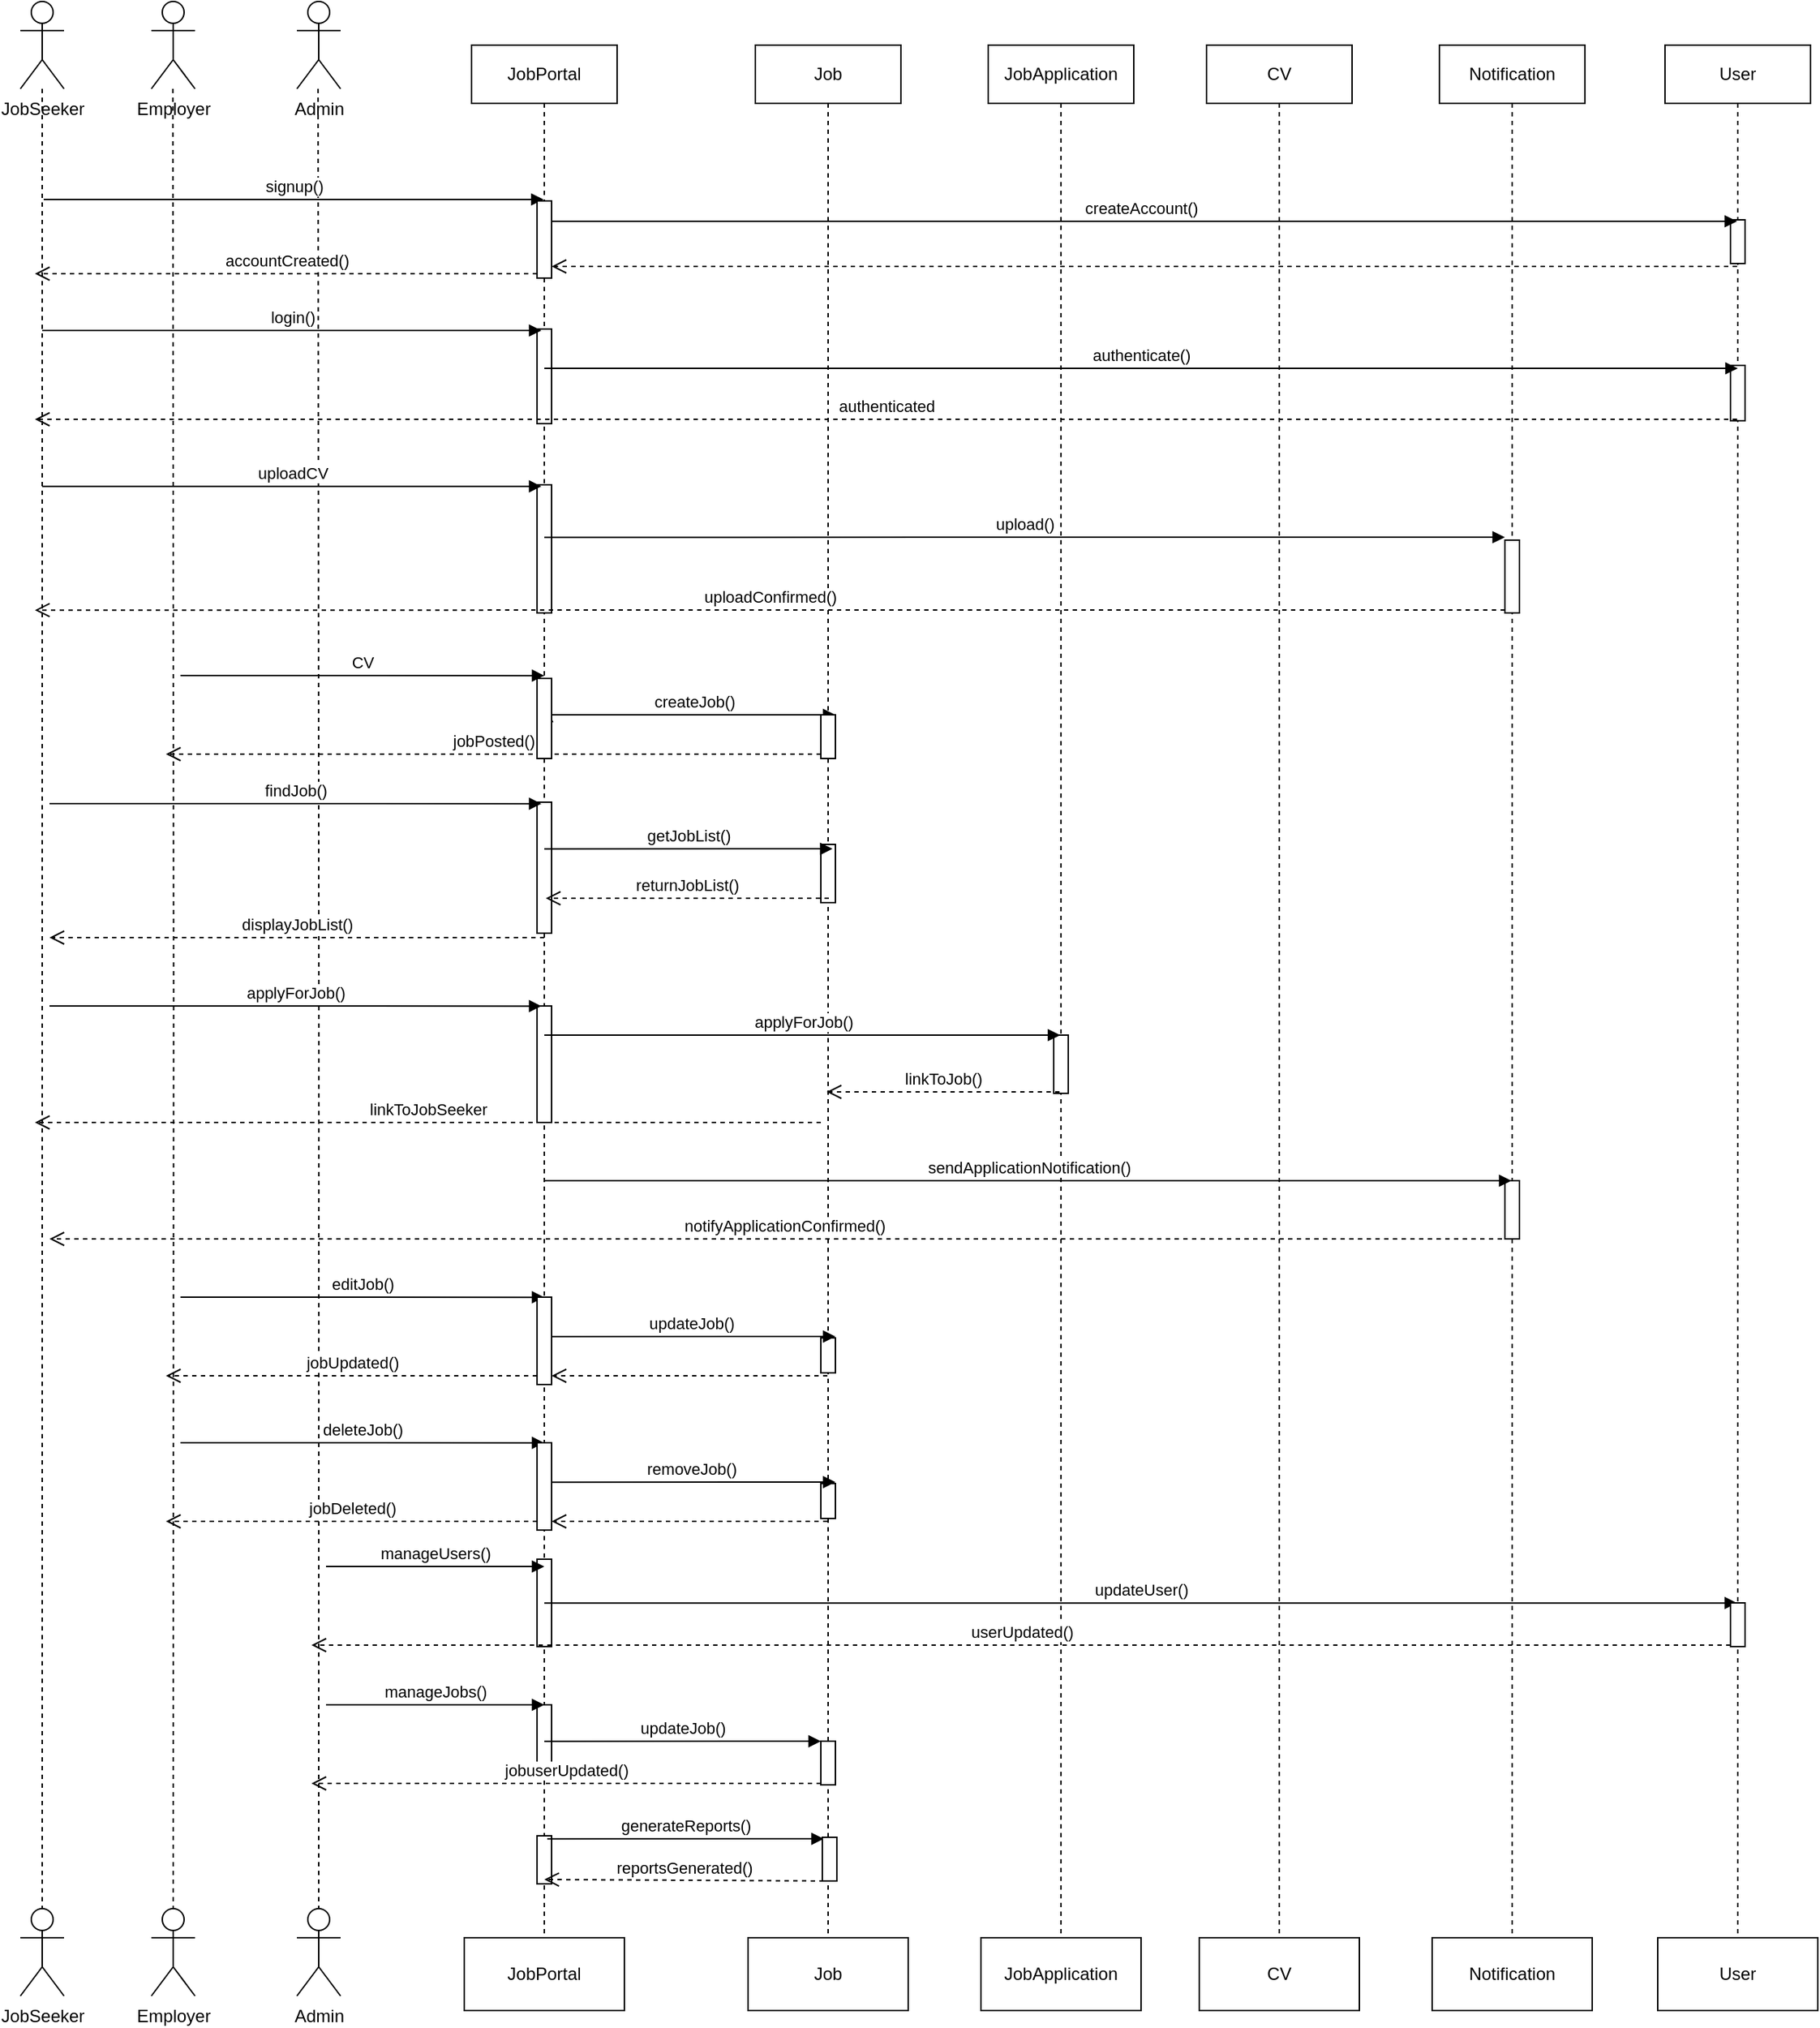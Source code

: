 <mxfile version="24.5.3" type="device">
  <diagram name="Page-1" id="L2g36dSi_gH8adnjgN_J">
    <mxGraphModel dx="2835" dy="1050" grid="1" gridSize="10" guides="1" tooltips="1" connect="1" arrows="1" fold="1" page="1" pageScale="1" pageWidth="850" pageHeight="1100" math="0" shadow="0">
      <root>
        <mxCell id="0" />
        <mxCell id="1" parent="0" />
        <mxCell id="Sw0v2CN7E1eXY13TFNiP-1" style="edgeStyle=orthogonalEdgeStyle;rounded=0;orthogonalLoop=1;jettySize=auto;html=1;dashed=1;endArrow=none;endFill=0;align=center;" edge="1" parent="1" source="Sw0v2CN7E1eXY13TFNiP-2">
          <mxGeometry relative="1" as="geometry">
            <mxPoint x="-465" y="1650" as="targetPoint" />
          </mxGeometry>
        </mxCell>
        <mxCell id="Sw0v2CN7E1eXY13TFNiP-2" value="JobSeeker" style="shape=umlActor;verticalLabelPosition=bottom;verticalAlign=top;html=1;align=center;" vertex="1" parent="1">
          <mxGeometry x="-480" y="330" width="30" height="60" as="geometry" />
        </mxCell>
        <mxCell id="Sw0v2CN7E1eXY13TFNiP-3" value="Employer" style="shape=umlActor;verticalLabelPosition=bottom;verticalAlign=top;html=1;align=center;" vertex="1" parent="1">
          <mxGeometry x="-390" y="330" width="30" height="60" as="geometry" />
        </mxCell>
        <mxCell id="Sw0v2CN7E1eXY13TFNiP-4" value="Admin" style="shape=umlActor;verticalLabelPosition=bottom;verticalAlign=top;html=1;align=center;" vertex="1" parent="1">
          <mxGeometry x="-290" y="330" width="30" height="60" as="geometry" />
        </mxCell>
        <mxCell id="Sw0v2CN7E1eXY13TFNiP-5" style="edgeStyle=orthogonalEdgeStyle;rounded=0;orthogonalLoop=1;jettySize=auto;html=1;dashed=1;endArrow=none;endFill=0;entryX=0.5;entryY=0;entryDx=0;entryDy=0;entryPerimeter=0;align=center;" edge="1" parent="1" target="Sw0v2CN7E1eXY13TFNiP-8">
          <mxGeometry relative="1" as="geometry">
            <mxPoint x="-375.23" y="1511.333" as="targetPoint" />
            <mxPoint x="-375.23" y="390" as="sourcePoint" />
          </mxGeometry>
        </mxCell>
        <mxCell id="Sw0v2CN7E1eXY13TFNiP-6" style="edgeStyle=orthogonalEdgeStyle;rounded=0;orthogonalLoop=1;jettySize=auto;html=1;dashed=1;endArrow=none;endFill=0;entryX=0.5;entryY=0;entryDx=0;entryDy=0;entryPerimeter=0;align=center;" edge="1" parent="1" target="Sw0v2CN7E1eXY13TFNiP-9">
          <mxGeometry relative="1" as="geometry">
            <mxPoint x="-275.45" y="1511.333" as="targetPoint" />
            <mxPoint x="-275.45" y="390" as="sourcePoint" />
          </mxGeometry>
        </mxCell>
        <mxCell id="Sw0v2CN7E1eXY13TFNiP-7" value="JobSeeker" style="shape=umlActor;verticalLabelPosition=bottom;verticalAlign=top;html=1;align=center;" vertex="1" parent="1">
          <mxGeometry x="-480" y="1640" width="30" height="60" as="geometry" />
        </mxCell>
        <mxCell id="Sw0v2CN7E1eXY13TFNiP-8" value="Employer" style="shape=umlActor;verticalLabelPosition=bottom;verticalAlign=top;html=1;align=center;" vertex="1" parent="1">
          <mxGeometry x="-390" y="1640" width="30" height="60" as="geometry" />
        </mxCell>
        <mxCell id="Sw0v2CN7E1eXY13TFNiP-9" value="Admin" style="shape=umlActor;verticalLabelPosition=bottom;verticalAlign=top;html=1;align=center;" vertex="1" parent="1">
          <mxGeometry x="-290" y="1640" width="30" height="60" as="geometry" />
        </mxCell>
        <mxCell id="Sw0v2CN7E1eXY13TFNiP-10" value="JobPortal" style="shape=umlLifeline;perimeter=lifelinePerimeter;whiteSpace=wrap;html=1;container=1;dropTarget=0;collapsible=0;recursiveResize=0;outlineConnect=0;portConstraint=eastwest;newEdgeStyle={&quot;curved&quot;:0,&quot;rounded&quot;:0};align=center;" vertex="1" parent="1">
          <mxGeometry x="-170" y="360" width="100" height="1300" as="geometry" />
        </mxCell>
        <mxCell id="Sw0v2CN7E1eXY13TFNiP-74" value="" style="html=1;points=[[0,0,0,0,5],[0,1,0,0,-5],[1,0,0,0,5],[1,1,0,0,-5]];perimeter=orthogonalPerimeter;outlineConnect=0;targetShapes=umlLifeline;portConstraint=eastwest;newEdgeStyle={&quot;curved&quot;:0,&quot;rounded&quot;:0};" vertex="1" parent="Sw0v2CN7E1eXY13TFNiP-10">
          <mxGeometry x="45" y="195" width="10" height="65" as="geometry" />
        </mxCell>
        <mxCell id="Sw0v2CN7E1eXY13TFNiP-75" value="" style="html=1;points=[[0,0,0,0,5],[0,1,0,0,-5],[1,0,0,0,5],[1,1,0,0,-5]];perimeter=orthogonalPerimeter;outlineConnect=0;targetShapes=umlLifeline;portConstraint=eastwest;newEdgeStyle={&quot;curved&quot;:0,&quot;rounded&quot;:0};" vertex="1" parent="Sw0v2CN7E1eXY13TFNiP-10">
          <mxGeometry x="45" y="302" width="10" height="88" as="geometry" />
        </mxCell>
        <mxCell id="Sw0v2CN7E1eXY13TFNiP-78" value="" style="html=1;points=[[0,0,0,0,5],[0,1,0,0,-5],[1,0,0,0,5],[1,1,0,0,-5]];perimeter=orthogonalPerimeter;outlineConnect=0;targetShapes=umlLifeline;portConstraint=eastwest;newEdgeStyle={&quot;curved&quot;:0,&quot;rounded&quot;:0};" vertex="1" parent="Sw0v2CN7E1eXY13TFNiP-10">
          <mxGeometry x="45" y="520" width="10" height="90" as="geometry" />
        </mxCell>
        <mxCell id="Sw0v2CN7E1eXY13TFNiP-79" value="" style="html=1;points=[[0,0,0,0,5],[0,1,0,0,-5],[1,0,0,0,5],[1,1,0,0,-5]];perimeter=orthogonalPerimeter;outlineConnect=0;targetShapes=umlLifeline;portConstraint=eastwest;newEdgeStyle={&quot;curved&quot;:0,&quot;rounded&quot;:0};" vertex="1" parent="Sw0v2CN7E1eXY13TFNiP-10">
          <mxGeometry x="45" y="660" width="10" height="80" as="geometry" />
        </mxCell>
        <mxCell id="Sw0v2CN7E1eXY13TFNiP-84" value="" style="html=1;points=[[0,0,0,0,5],[0,1,0,0,-5],[1,0,0,0,5],[1,1,0,0,-5]];perimeter=orthogonalPerimeter;outlineConnect=0;targetShapes=umlLifeline;portConstraint=eastwest;newEdgeStyle={&quot;curved&quot;:0,&quot;rounded&quot;:0};" vertex="1" parent="Sw0v2CN7E1eXY13TFNiP-10">
          <mxGeometry x="45" y="1230" width="10" height="33" as="geometry" />
        </mxCell>
        <mxCell id="Sw0v2CN7E1eXY13TFNiP-89" value="" style="html=1;points=[[0,0,0,0,5],[0,1,0,0,-5],[1,0,0,0,5],[1,1,0,0,-5]];perimeter=orthogonalPerimeter;outlineConnect=0;targetShapes=umlLifeline;portConstraint=eastwest;newEdgeStyle={&quot;curved&quot;:0,&quot;rounded&quot;:0};" vertex="1" parent="Sw0v2CN7E1eXY13TFNiP-10">
          <mxGeometry x="45" y="1040" width="10" height="60" as="geometry" />
        </mxCell>
        <mxCell id="Sw0v2CN7E1eXY13TFNiP-90" value="" style="html=1;points=[[0,0,0,0,5],[0,1,0,0,-5],[1,0,0,0,5],[1,1,0,0,-5]];perimeter=orthogonalPerimeter;outlineConnect=0;targetShapes=umlLifeline;portConstraint=eastwest;newEdgeStyle={&quot;curved&quot;:0,&quot;rounded&quot;:0};" vertex="1" parent="Sw0v2CN7E1eXY13TFNiP-10">
          <mxGeometry x="45" y="1140" width="10" height="50" as="geometry" />
        </mxCell>
        <mxCell id="Sw0v2CN7E1eXY13TFNiP-11" value="JobPortal" style="html=1;whiteSpace=wrap;align=center;" vertex="1" parent="1">
          <mxGeometry x="-175" y="1660" width="110" height="50" as="geometry" />
        </mxCell>
        <mxCell id="Sw0v2CN7E1eXY13TFNiP-12" value="Job" style="shape=umlLifeline;perimeter=lifelinePerimeter;whiteSpace=wrap;html=1;container=1;dropTarget=0;collapsible=0;recursiveResize=0;outlineConnect=0;portConstraint=eastwest;newEdgeStyle={&quot;curved&quot;:0,&quot;rounded&quot;:0};align=center;" vertex="1" parent="1">
          <mxGeometry x="25" y="360" width="100" height="1300" as="geometry" />
        </mxCell>
        <mxCell id="Sw0v2CN7E1eXY13TFNiP-71" value="" style="html=1;points=[[0,0,0,0,5],[0,1,0,0,-5],[1,0,0,0,5],[1,1,0,0,-5]];perimeter=orthogonalPerimeter;outlineConnect=0;targetShapes=umlLifeline;portConstraint=eastwest;newEdgeStyle={&quot;curved&quot;:0,&quot;rounded&quot;:0};" vertex="1" parent="Sw0v2CN7E1eXY13TFNiP-12">
          <mxGeometry x="45" y="549" width="10" height="40" as="geometry" />
        </mxCell>
        <mxCell id="Sw0v2CN7E1eXY13TFNiP-80" value="" style="html=1;points=[[0,0,0,0,5],[0,1,0,0,-5],[1,0,0,0,5],[1,1,0,0,-5]];perimeter=orthogonalPerimeter;outlineConnect=0;targetShapes=umlLifeline;portConstraint=eastwest;newEdgeStyle={&quot;curved&quot;:0,&quot;rounded&quot;:0};" vertex="1" parent="Sw0v2CN7E1eXY13TFNiP-12">
          <mxGeometry x="45" y="888" width="10" height="24" as="geometry" />
        </mxCell>
        <mxCell id="Sw0v2CN7E1eXY13TFNiP-81" value="" style="html=1;points=[[0,0,0,0,5],[0,1,0,0,-5],[1,0,0,0,5],[1,1,0,0,-5]];perimeter=orthogonalPerimeter;outlineConnect=0;targetShapes=umlLifeline;portConstraint=eastwest;newEdgeStyle={&quot;curved&quot;:0,&quot;rounded&quot;:0};" vertex="1" parent="Sw0v2CN7E1eXY13TFNiP-12">
          <mxGeometry x="45" y="988" width="10" height="24" as="geometry" />
        </mxCell>
        <mxCell id="Sw0v2CN7E1eXY13TFNiP-82" value="" style="html=1;points=[[0,0,0,0,5],[0,1,0,0,-5],[1,0,0,0,5],[1,1,0,0,-5]];perimeter=orthogonalPerimeter;outlineConnect=0;targetShapes=umlLifeline;portConstraint=eastwest;newEdgeStyle={&quot;curved&quot;:0,&quot;rounded&quot;:0};" vertex="1" parent="Sw0v2CN7E1eXY13TFNiP-12">
          <mxGeometry x="45" y="1165" width="10" height="30" as="geometry" />
        </mxCell>
        <mxCell id="Sw0v2CN7E1eXY13TFNiP-13" value="Job" style="html=1;whiteSpace=wrap;align=center;" vertex="1" parent="1">
          <mxGeometry x="20" y="1660" width="110" height="50" as="geometry" />
        </mxCell>
        <mxCell id="Sw0v2CN7E1eXY13TFNiP-14" value="JobApplication" style="shape=umlLifeline;perimeter=lifelinePerimeter;whiteSpace=wrap;html=1;container=1;dropTarget=0;collapsible=0;recursiveResize=0;outlineConnect=0;portConstraint=eastwest;newEdgeStyle={&quot;curved&quot;:0,&quot;rounded&quot;:0};align=center;" vertex="1" parent="1">
          <mxGeometry x="185" y="360" width="100" height="1310" as="geometry" />
        </mxCell>
        <mxCell id="Sw0v2CN7E1eXY13TFNiP-73" value="" style="html=1;points=[[0,0,0,0,5],[0,1,0,0,-5],[1,0,0,0,5],[1,1,0,0,-5]];perimeter=orthogonalPerimeter;outlineConnect=0;targetShapes=umlLifeline;portConstraint=eastwest;newEdgeStyle={&quot;curved&quot;:0,&quot;rounded&quot;:0};" vertex="1" parent="Sw0v2CN7E1eXY13TFNiP-14">
          <mxGeometry x="45" y="680" width="10" height="40" as="geometry" />
        </mxCell>
        <mxCell id="Sw0v2CN7E1eXY13TFNiP-15" value="JobApplication" style="html=1;whiteSpace=wrap;align=center;" vertex="1" parent="1">
          <mxGeometry x="180" y="1660" width="110" height="50" as="geometry" />
        </mxCell>
        <mxCell id="Sw0v2CN7E1eXY13TFNiP-16" value="CV" style="shape=umlLifeline;perimeter=lifelinePerimeter;whiteSpace=wrap;html=1;container=1;dropTarget=0;collapsible=0;recursiveResize=0;outlineConnect=0;portConstraint=eastwest;newEdgeStyle={&quot;curved&quot;:0,&quot;rounded&quot;:0};align=center;" vertex="1" parent="1">
          <mxGeometry x="335" y="360" width="100" height="1300" as="geometry" />
        </mxCell>
        <mxCell id="Sw0v2CN7E1eXY13TFNiP-17" value="CV" style="html=1;whiteSpace=wrap;align=center;" vertex="1" parent="1">
          <mxGeometry x="330" y="1660" width="110" height="50" as="geometry" />
        </mxCell>
        <mxCell id="Sw0v2CN7E1eXY13TFNiP-18" value="Notification" style="shape=umlLifeline;perimeter=lifelinePerimeter;whiteSpace=wrap;html=1;container=1;dropTarget=0;collapsible=0;recursiveResize=0;outlineConnect=0;portConstraint=eastwest;newEdgeStyle={&quot;curved&quot;:0,&quot;rounded&quot;:0};align=center;" vertex="1" parent="1">
          <mxGeometry x="495" y="360" width="100" height="1300" as="geometry" />
        </mxCell>
        <mxCell id="Sw0v2CN7E1eXY13TFNiP-64" value="" style="html=1;points=[[0,0,0,0,5],[0,1,0,0,-5],[1,0,0,0,5],[1,1,0,0,-5]];perimeter=orthogonalPerimeter;outlineConnect=0;targetShapes=umlLifeline;portConstraint=eastwest;newEdgeStyle={&quot;curved&quot;:0,&quot;rounded&quot;:0};" vertex="1" parent="Sw0v2CN7E1eXY13TFNiP-18">
          <mxGeometry x="45" y="340" width="10" height="50" as="geometry" />
        </mxCell>
        <mxCell id="Sw0v2CN7E1eXY13TFNiP-65" value="" style="html=1;points=[[0,0,0,0,5],[0,1,0,0,-5],[1,0,0,0,5],[1,1,0,0,-5]];perimeter=orthogonalPerimeter;outlineConnect=0;targetShapes=umlLifeline;portConstraint=eastwest;newEdgeStyle={&quot;curved&quot;:0,&quot;rounded&quot;:0};" vertex="1" parent="Sw0v2CN7E1eXY13TFNiP-18">
          <mxGeometry x="45" y="780" width="10" height="40" as="geometry" />
        </mxCell>
        <mxCell id="Sw0v2CN7E1eXY13TFNiP-19" value="Notification" style="html=1;whiteSpace=wrap;align=center;" vertex="1" parent="1">
          <mxGeometry x="490" y="1660" width="110" height="50" as="geometry" />
        </mxCell>
        <mxCell id="Sw0v2CN7E1eXY13TFNiP-20" value="User" style="shape=umlLifeline;perimeter=lifelinePerimeter;whiteSpace=wrap;html=1;container=1;dropTarget=0;collapsible=0;recursiveResize=0;outlineConnect=0;portConstraint=eastwest;newEdgeStyle={&quot;curved&quot;:0,&quot;rounded&quot;:0};align=center;" vertex="1" parent="1">
          <mxGeometry x="650" y="360" width="100" height="1300" as="geometry" />
        </mxCell>
        <mxCell id="Sw0v2CN7E1eXY13TFNiP-61" value="" style="html=1;points=[[0,0,0,0,5],[0,1,0,0,-5],[1,0,0,0,5],[1,1,0,0,-5]];perimeter=orthogonalPerimeter;outlineConnect=0;targetShapes=umlLifeline;portConstraint=eastwest;newEdgeStyle={&quot;curved&quot;:0,&quot;rounded&quot;:0};" vertex="1" parent="Sw0v2CN7E1eXY13TFNiP-20">
          <mxGeometry x="45" y="120" width="10" height="30" as="geometry" />
        </mxCell>
        <mxCell id="Sw0v2CN7E1eXY13TFNiP-62" value="" style="html=1;points=[[0,0,0,0,5],[0,1,0,0,-5],[1,0,0,0,5],[1,1,0,0,-5]];perimeter=orthogonalPerimeter;outlineConnect=0;targetShapes=umlLifeline;portConstraint=eastwest;newEdgeStyle={&quot;curved&quot;:0,&quot;rounded&quot;:0};" vertex="1" parent="Sw0v2CN7E1eXY13TFNiP-20">
          <mxGeometry x="45" y="220" width="10" height="38" as="geometry" />
        </mxCell>
        <mxCell id="Sw0v2CN7E1eXY13TFNiP-21" value="User" style="html=1;whiteSpace=wrap;align=center;" vertex="1" parent="1">
          <mxGeometry x="645" y="1660" width="110" height="50" as="geometry" />
        </mxCell>
        <mxCell id="Sw0v2CN7E1eXY13TFNiP-22" value="signup()" style="html=1;verticalAlign=bottom;endArrow=block;curved=0;rounded=0;align=center;" edge="1" parent="1" target="Sw0v2CN7E1eXY13TFNiP-10">
          <mxGeometry width="80" relative="1" as="geometry">
            <mxPoint x="-464" y="466" as="sourcePoint" />
            <mxPoint x="-124.5" y="466" as="targetPoint" />
          </mxGeometry>
        </mxCell>
        <mxCell id="Sw0v2CN7E1eXY13TFNiP-23" value="&lt;div style=&quot;&quot;&gt;createAccount()&lt;/div&gt;" style="html=1;verticalAlign=bottom;endArrow=block;curved=0;rounded=0;align=center;" edge="1" parent="1">
          <mxGeometry width="80" relative="1" as="geometry">
            <mxPoint x="-120" y="481" as="sourcePoint" />
            <mxPoint x="699.5" y="481" as="targetPoint" />
          </mxGeometry>
        </mxCell>
        <mxCell id="Sw0v2CN7E1eXY13TFNiP-24" value="accountCreated()" style="html=1;verticalAlign=bottom;endArrow=open;dashed=1;endSize=8;curved=0;rounded=0;align=center;" edge="1" parent="1" source="Sw0v2CN7E1eXY13TFNiP-59">
          <mxGeometry relative="1" as="geometry">
            <mxPoint x="699.5" y="517" as="sourcePoint" />
            <mxPoint x="-470" y="517" as="targetPoint" />
          </mxGeometry>
        </mxCell>
        <mxCell id="Sw0v2CN7E1eXY13TFNiP-25" value="login()" style="html=1;verticalAlign=bottom;endArrow=block;curved=0;rounded=0;align=center;" edge="1" parent="1">
          <mxGeometry width="80" relative="1" as="geometry">
            <mxPoint x="-465" y="556" as="sourcePoint" />
            <mxPoint x="-122" y="556" as="targetPoint" />
          </mxGeometry>
        </mxCell>
        <mxCell id="Sw0v2CN7E1eXY13TFNiP-26" value="&lt;div style=&quot;&quot;&gt;authenticate()&lt;/div&gt;" style="html=1;verticalAlign=bottom;endArrow=block;curved=0;rounded=0;align=center;" edge="1" parent="1">
          <mxGeometry width="80" relative="1" as="geometry">
            <mxPoint x="-120" y="582" as="sourcePoint" />
            <mxPoint x="700" y="582" as="targetPoint" />
          </mxGeometry>
        </mxCell>
        <mxCell id="Sw0v2CN7E1eXY13TFNiP-27" value="authenticated" style="html=1;verticalAlign=bottom;endArrow=open;dashed=1;endSize=8;curved=0;rounded=0;align=center;" edge="1" parent="1">
          <mxGeometry relative="1" as="geometry">
            <mxPoint x="699.5" y="617" as="sourcePoint" />
            <mxPoint x="-470" y="617" as="targetPoint" />
          </mxGeometry>
        </mxCell>
        <mxCell id="Sw0v2CN7E1eXY13TFNiP-28" value="uploadCV" style="html=1;verticalAlign=bottom;endArrow=block;curved=0;rounded=0;align=center;" edge="1" parent="1">
          <mxGeometry width="80" relative="1" as="geometry">
            <mxPoint x="-465" y="663.09" as="sourcePoint" />
            <mxPoint x="-122" y="663.09" as="targetPoint" />
          </mxGeometry>
        </mxCell>
        <mxCell id="Sw0v2CN7E1eXY13TFNiP-29" value="&lt;div style=&quot;&quot;&gt;upload()&lt;/div&gt;" style="html=1;verticalAlign=bottom;endArrow=block;curved=0;rounded=0;align=center;" edge="1" parent="1">
          <mxGeometry width="80" relative="1" as="geometry">
            <mxPoint x="-120" y="698.09" as="sourcePoint" />
            <mxPoint x="540" y="698" as="targetPoint" />
          </mxGeometry>
        </mxCell>
        <mxCell id="Sw0v2CN7E1eXY13TFNiP-30" value="uploadConfirmed()" style="html=1;verticalAlign=bottom;endArrow=open;dashed=1;endSize=8;curved=0;rounded=0;align=center;" edge="1" parent="1">
          <mxGeometry relative="1" as="geometry">
            <mxPoint x="540" y="748" as="sourcePoint" />
            <mxPoint x="-470" y="748.09" as="targetPoint" />
          </mxGeometry>
        </mxCell>
        <mxCell id="Sw0v2CN7E1eXY13TFNiP-31" value="CV" style="html=1;verticalAlign=bottom;endArrow=block;curved=0;rounded=0;align=center;" edge="1" parent="1">
          <mxGeometry width="80" relative="1" as="geometry">
            <mxPoint x="-370" y="793" as="sourcePoint" />
            <mxPoint x="-120" y="793.09" as="targetPoint" />
          </mxGeometry>
        </mxCell>
        <mxCell id="Sw0v2CN7E1eXY13TFNiP-32" value="createJob()" style="html=1;verticalAlign=bottom;endArrow=block;curved=0;rounded=0;align=center;" edge="1" parent="1" source="Sw0v2CN7E1eXY13TFNiP-76">
          <mxGeometry width="80" relative="1" as="geometry">
            <mxPoint x="-118" y="820.09" as="sourcePoint" />
            <mxPoint x="80" y="820" as="targetPoint" />
          </mxGeometry>
        </mxCell>
        <mxCell id="Sw0v2CN7E1eXY13TFNiP-33" value="jobPosted()" style="html=1;verticalAlign=bottom;endArrow=open;dashed=1;endSize=8;curved=0;rounded=0;align=center;" edge="1" parent="1" source="Sw0v2CN7E1eXY13TFNiP-69">
          <mxGeometry relative="1" as="geometry">
            <mxPoint x="74.5" y="847" as="sourcePoint" />
            <mxPoint x="-380" y="847" as="targetPoint" />
          </mxGeometry>
        </mxCell>
        <mxCell id="Sw0v2CN7E1eXY13TFNiP-34" value="findJob()" style="html=1;verticalAlign=bottom;endArrow=block;curved=0;rounded=0;align=center;" edge="1" parent="1">
          <mxGeometry width="80" relative="1" as="geometry">
            <mxPoint x="-460" y="881" as="sourcePoint" />
            <mxPoint x="-122" y="881.09" as="targetPoint" />
          </mxGeometry>
        </mxCell>
        <mxCell id="Sw0v2CN7E1eXY13TFNiP-35" value="getJobList()" style="html=1;verticalAlign=bottom;endArrow=block;curved=0;rounded=0;align=center;" edge="1" parent="1">
          <mxGeometry width="80" relative="1" as="geometry">
            <mxPoint x="-120" y="912.09" as="sourcePoint" />
            <mxPoint x="78" y="912" as="targetPoint" />
          </mxGeometry>
        </mxCell>
        <mxCell id="Sw0v2CN7E1eXY13TFNiP-36" value="displayJobList()" style="html=1;verticalAlign=bottom;endArrow=open;dashed=1;endSize=8;curved=0;rounded=0;align=center;" edge="1" parent="1">
          <mxGeometry relative="1" as="geometry">
            <mxPoint x="-120" y="973" as="sourcePoint" />
            <mxPoint x="-460" y="973" as="targetPoint" />
          </mxGeometry>
        </mxCell>
        <mxCell id="Sw0v2CN7E1eXY13TFNiP-37" value="returnJobList()" style="html=1;verticalAlign=bottom;endArrow=open;dashed=1;endSize=8;curved=0;rounded=0;align=center;" edge="1" parent="1">
          <mxGeometry relative="1" as="geometry">
            <mxPoint x="75.5" y="946" as="sourcePoint" />
            <mxPoint x="-119" y="946" as="targetPoint" />
          </mxGeometry>
        </mxCell>
        <mxCell id="Sw0v2CN7E1eXY13TFNiP-38" value="applyForJob()&lt;span style=&quot;color: rgba(0, 0, 0, 0); font-family: monospace; font-size: 0px; background-color: rgb(251, 251, 251);&quot;&gt;%3CmxGraphModel%3E%3Croot%3E%3CmxCell%20id%3D%220%22%2F%3E%3CmxCell%20id%3D%221%22%20parent%3D%220%22%2F%3E%3CmxCell%20id%3D%222%22%20value%3D%22findJob()%22%20style%3D%22html%3D1%3BverticalAlign%3Dbottom%3BendArrow%3Dblock%3Bcurved%3D0%3Brounded%3D0%3B%22%20edge%3D%221%22%20parent%3D%221%22%3E%3CmxGeometry%20width%3D%2280%22%20relative%3D%221%22%20as%3D%22geometry%22%3E%3CmxPoint%20x%3D%22-460%22%20y%3D%22881%22%20as%3D%22sourcePoint%22%2F%3E%3CmxPoint%20x%3D%22-122%22%20y%3D%22881.09%22%20as%3D%22targetPoint%22%2F%3E%3C%2FmxGeometry%3E%3C%2FmxCell%3E%3C%2Froot%3E%3C%2FmxGraphModel%3E&lt;/span&gt;" style="html=1;verticalAlign=bottom;endArrow=block;curved=0;rounded=0;align=center;" edge="1" parent="1">
          <mxGeometry width="80" relative="1" as="geometry">
            <mxPoint x="-460" y="1020" as="sourcePoint" />
            <mxPoint x="-122" y="1020.09" as="targetPoint" />
          </mxGeometry>
        </mxCell>
        <mxCell id="Sw0v2CN7E1eXY13TFNiP-39" value="applyForJob()&lt;span style=&quot;color: rgba(0, 0, 0, 0); font-family: monospace; font-size: 0px; background-color: rgb(251, 251, 251);&quot;&gt;%3CmxGraphModel%3E%3Croot%3E%3CmxCell%20id%3D%220%22%2F%3E%3CmxCell%20id%3D%221%22%20parent%3D%220%22%2F%3E%3CmxCell%20id%3D%222%22%20value%3D%22findJob()%22%20style%3D%22html%3D1%3BverticalAlign%3Dbottom%3BendArrow%3Dblock%3Bcurved%3D0%3Brounded%3D0%3B%22%20edge%3D%221%22%20parent%3D%221%22%3E%3CmxGeometry%20width%3D%2280%22%20relative%3D%221%22%20as%3D%22geometry%22%3E%3CmxPoint%20x%3D%22-460%22%20y%3D%22881%22%20as%3D%22sourcePoint%22%2F%3E%3CmxPoint%20x%3D%22-122%22%20y%3D%22881.09%22%20as%3D%22targetPoint%22%2F%3E%3C%2FmxGeometry%3E%3C%2FmxCell%3E%3C%2Froot%3E%3C%2FmxGraphModel%3E&lt;/span&gt;" style="html=1;verticalAlign=bottom;endArrow=block;curved=0;rounded=0;align=center;" edge="1" parent="1" target="Sw0v2CN7E1eXY13TFNiP-14">
          <mxGeometry width="80" relative="1" as="geometry">
            <mxPoint x="-120" y="1040" as="sourcePoint" />
            <mxPoint x="218" y="1040.09" as="targetPoint" />
          </mxGeometry>
        </mxCell>
        <mxCell id="Sw0v2CN7E1eXY13TFNiP-40" value="linkToJob()" style="html=1;verticalAlign=bottom;endArrow=open;dashed=1;endSize=8;curved=0;rounded=0;align=center;" edge="1" parent="1">
          <mxGeometry relative="1" as="geometry">
            <mxPoint x="234" y="1079" as="sourcePoint" />
            <mxPoint x="74" y="1079" as="targetPoint" />
          </mxGeometry>
        </mxCell>
        <mxCell id="Sw0v2CN7E1eXY13TFNiP-41" value="linkToJobSeeker" style="html=1;verticalAlign=bottom;endArrow=open;dashed=1;endSize=8;curved=0;rounded=0;align=center;" edge="1" parent="1">
          <mxGeometry relative="1" as="geometry">
            <mxPoint x="70" y="1100" as="sourcePoint" />
            <mxPoint x="-470" y="1100" as="targetPoint" />
          </mxGeometry>
        </mxCell>
        <mxCell id="Sw0v2CN7E1eXY13TFNiP-42" value="sendApplicationNotification()" style="html=1;verticalAlign=bottom;endArrow=block;curved=0;rounded=0;align=center;" edge="1" parent="1" target="Sw0v2CN7E1eXY13TFNiP-18">
          <mxGeometry width="80" relative="1" as="geometry">
            <mxPoint x="-120" y="1140" as="sourcePoint" />
            <mxPoint x="235" y="1140" as="targetPoint" />
          </mxGeometry>
        </mxCell>
        <mxCell id="Sw0v2CN7E1eXY13TFNiP-43" value="notifyApplicationConfirmed()" style="html=1;verticalAlign=bottom;endArrow=open;dashed=1;endSize=8;curved=0;rounded=0;align=center;" edge="1" parent="1">
          <mxGeometry relative="1" as="geometry">
            <mxPoint x="550" y="1180" as="sourcePoint" />
            <mxPoint x="-460" y="1180" as="targetPoint" />
          </mxGeometry>
        </mxCell>
        <mxCell id="Sw0v2CN7E1eXY13TFNiP-44" value="editJob()" style="html=1;verticalAlign=bottom;endArrow=block;curved=0;rounded=0;align=center;" edge="1" parent="1">
          <mxGeometry width="80" relative="1" as="geometry">
            <mxPoint x="-370" y="1220" as="sourcePoint" />
            <mxPoint x="-120" y="1220.09" as="targetPoint" />
          </mxGeometry>
        </mxCell>
        <mxCell id="Sw0v2CN7E1eXY13TFNiP-45" value="updateJob()" style="html=1;verticalAlign=bottom;endArrow=block;curved=0;rounded=0;align=center;" edge="1" parent="1">
          <mxGeometry width="80" relative="1" as="geometry">
            <mxPoint x="-118" y="1247.09" as="sourcePoint" />
            <mxPoint x="80" y="1247" as="targetPoint" />
          </mxGeometry>
        </mxCell>
        <mxCell id="Sw0v2CN7E1eXY13TFNiP-46" value="jobUpdated()" style="html=1;verticalAlign=bottom;endArrow=open;dashed=1;endSize=8;curved=0;rounded=0;align=center;" edge="1" parent="1" source="Sw0v2CN7E1eXY13TFNiP-85">
          <mxGeometry relative="1" as="geometry">
            <mxPoint x="74.5" y="1274" as="sourcePoint" />
            <mxPoint x="-380" y="1274" as="targetPoint" />
          </mxGeometry>
        </mxCell>
        <mxCell id="Sw0v2CN7E1eXY13TFNiP-47" value="deleteJob()" style="html=1;verticalAlign=bottom;endArrow=block;curved=0;rounded=0;align=center;" edge="1" parent="1">
          <mxGeometry width="80" relative="1" as="geometry">
            <mxPoint x="-370" y="1320" as="sourcePoint" />
            <mxPoint x="-120" y="1320.09" as="targetPoint" />
          </mxGeometry>
        </mxCell>
        <mxCell id="Sw0v2CN7E1eXY13TFNiP-48" value="removeJob()" style="html=1;verticalAlign=bottom;endArrow=block;curved=0;rounded=0;align=center;" edge="1" parent="1">
          <mxGeometry width="80" relative="1" as="geometry">
            <mxPoint x="-118" y="1347.09" as="sourcePoint" />
            <mxPoint x="80" y="1347" as="targetPoint" />
          </mxGeometry>
        </mxCell>
        <mxCell id="Sw0v2CN7E1eXY13TFNiP-49" value="jobDeleted()" style="html=1;verticalAlign=bottom;endArrow=open;dashed=1;endSize=8;curved=0;rounded=0;align=center;" edge="1" parent="1" source="Sw0v2CN7E1eXY13TFNiP-87">
          <mxGeometry relative="1" as="geometry">
            <mxPoint x="74.5" y="1374" as="sourcePoint" />
            <mxPoint x="-380" y="1374" as="targetPoint" />
          </mxGeometry>
        </mxCell>
        <mxCell id="Sw0v2CN7E1eXY13TFNiP-50" value="manageUsers()" style="html=1;verticalAlign=bottom;endArrow=block;curved=0;rounded=0;align=center;" edge="1" parent="1">
          <mxGeometry width="80" relative="1" as="geometry">
            <mxPoint x="-270" y="1405" as="sourcePoint" />
            <mxPoint x="-120" y="1405" as="targetPoint" />
          </mxGeometry>
        </mxCell>
        <mxCell id="Sw0v2CN7E1eXY13TFNiP-51" value="updateUser()" style="html=1;verticalAlign=bottom;endArrow=block;curved=0;rounded=0;align=center;" edge="1" parent="1" target="Sw0v2CN7E1eXY13TFNiP-20">
          <mxGeometry width="80" relative="1" as="geometry">
            <mxPoint x="-120" y="1430.09" as="sourcePoint" />
            <mxPoint x="78" y="1430" as="targetPoint" />
          </mxGeometry>
        </mxCell>
        <mxCell id="Sw0v2CN7E1eXY13TFNiP-52" value="userUpdated()" style="html=1;verticalAlign=bottom;endArrow=open;dashed=1;endSize=8;curved=0;rounded=0;align=center;" edge="1" parent="1" source="Sw0v2CN7E1eXY13TFNiP-66">
          <mxGeometry relative="1" as="geometry">
            <mxPoint x="174.5" y="1459" as="sourcePoint" />
            <mxPoint x="-280" y="1459" as="targetPoint" />
          </mxGeometry>
        </mxCell>
        <mxCell id="Sw0v2CN7E1eXY13TFNiP-53" value="manageJobs()" style="html=1;verticalAlign=bottom;endArrow=block;curved=0;rounded=0;align=center;" edge="1" parent="1">
          <mxGeometry width="80" relative="1" as="geometry">
            <mxPoint x="-270" y="1500" as="sourcePoint" />
            <mxPoint x="-120" y="1500" as="targetPoint" />
          </mxGeometry>
        </mxCell>
        <mxCell id="Sw0v2CN7E1eXY13TFNiP-54" value="updateJob()" style="html=1;verticalAlign=bottom;endArrow=block;curved=0;rounded=0;align=center;" edge="1" parent="1">
          <mxGeometry width="80" relative="1" as="geometry">
            <mxPoint x="-120" y="1525.09" as="sourcePoint" />
            <mxPoint x="70" y="1525" as="targetPoint" />
          </mxGeometry>
        </mxCell>
        <mxCell id="Sw0v2CN7E1eXY13TFNiP-55" value="jobuserUpdated()" style="html=1;verticalAlign=bottom;endArrow=open;dashed=1;endSize=8;curved=0;rounded=0;align=center;" edge="1" parent="1">
          <mxGeometry relative="1" as="geometry">
            <mxPoint x="70" y="1554" as="sourcePoint" />
            <mxPoint x="-280" y="1554" as="targetPoint" />
          </mxGeometry>
        </mxCell>
        <mxCell id="Sw0v2CN7E1eXY13TFNiP-56" value="generateReports()" style="html=1;verticalAlign=bottom;endArrow=block;curved=0;rounded=0;align=center;" edge="1" parent="1">
          <mxGeometry width="80" relative="1" as="geometry">
            <mxPoint x="-118" y="1592.09" as="sourcePoint" />
            <mxPoint x="72" y="1592" as="targetPoint" />
          </mxGeometry>
        </mxCell>
        <mxCell id="Sw0v2CN7E1eXY13TFNiP-57" value="reportsGenerated()" style="html=1;verticalAlign=bottom;endArrow=open;dashed=1;endSize=8;curved=0;rounded=0;align=center;" edge="1" parent="1">
          <mxGeometry relative="1" as="geometry">
            <mxPoint x="72" y="1621" as="sourcePoint" />
            <mxPoint x="-120" y="1620" as="targetPoint" />
          </mxGeometry>
        </mxCell>
        <mxCell id="Sw0v2CN7E1eXY13TFNiP-60" value="" style="html=1;verticalAlign=bottom;endArrow=open;dashed=1;endSize=8;curved=0;rounded=0;align=center;" edge="1" parent="1">
          <mxGeometry relative="1" as="geometry">
            <mxPoint x="699.5" y="512" as="sourcePoint" />
            <mxPoint x="-115" y="512" as="targetPoint" />
          </mxGeometry>
        </mxCell>
        <mxCell id="Sw0v2CN7E1eXY13TFNiP-59" value="" style="html=1;points=[[0,0,0,0,5],[0,1,0,0,-5],[1,0,0,0,5],[1,1,0,0,-5]];perimeter=orthogonalPerimeter;outlineConnect=0;targetShapes=umlLifeline;portConstraint=eastwest;newEdgeStyle={&quot;curved&quot;:0,&quot;rounded&quot;:0};" vertex="1" parent="1">
          <mxGeometry x="-125" y="467" width="10" height="53" as="geometry" />
        </mxCell>
        <mxCell id="Sw0v2CN7E1eXY13TFNiP-67" value="" style="html=1;verticalAlign=bottom;endArrow=open;dashed=1;endSize=8;curved=0;rounded=0;align=center;" edge="1" parent="1" source="Sw0v2CN7E1eXY13TFNiP-20" target="Sw0v2CN7E1eXY13TFNiP-66">
          <mxGeometry relative="1" as="geometry">
            <mxPoint x="700" y="1459" as="sourcePoint" />
            <mxPoint x="-280" y="1459" as="targetPoint" />
          </mxGeometry>
        </mxCell>
        <mxCell id="Sw0v2CN7E1eXY13TFNiP-66" value="" style="html=1;points=[[0,0,0,0,5],[0,1,0,0,-5],[1,0,0,0,5],[1,1,0,0,-5]];perimeter=orthogonalPerimeter;outlineConnect=0;targetShapes=umlLifeline;portConstraint=eastwest;newEdgeStyle={&quot;curved&quot;:0,&quot;rounded&quot;:0};" vertex="1" parent="1">
          <mxGeometry x="695" y="1430" width="10" height="30" as="geometry" />
        </mxCell>
        <mxCell id="Sw0v2CN7E1eXY13TFNiP-70" value="" style="html=1;verticalAlign=bottom;endArrow=open;dashed=1;endSize=8;curved=0;rounded=0;align=center;" edge="1" parent="1" target="Sw0v2CN7E1eXY13TFNiP-69">
          <mxGeometry relative="1" as="geometry">
            <mxPoint x="74.5" y="847" as="sourcePoint" />
            <mxPoint x="-380" y="847" as="targetPoint" />
          </mxGeometry>
        </mxCell>
        <mxCell id="Sw0v2CN7E1eXY13TFNiP-69" value="" style="html=1;points=[[0,0,0,0,5],[0,1,0,0,-5],[1,0,0,0,5],[1,1,0,0,-5]];perimeter=orthogonalPerimeter;outlineConnect=0;targetShapes=umlLifeline;portConstraint=eastwest;newEdgeStyle={&quot;curved&quot;:0,&quot;rounded&quot;:0};" vertex="1" parent="1">
          <mxGeometry x="70" y="820" width="10" height="30" as="geometry" />
        </mxCell>
        <mxCell id="Sw0v2CN7E1eXY13TFNiP-77" value="" style="html=1;verticalAlign=bottom;endArrow=block;curved=0;rounded=0;align=center;" edge="1" parent="1" target="Sw0v2CN7E1eXY13TFNiP-76">
          <mxGeometry width="80" relative="1" as="geometry">
            <mxPoint x="-118" y="820.09" as="sourcePoint" />
            <mxPoint x="80" y="820" as="targetPoint" />
          </mxGeometry>
        </mxCell>
        <mxCell id="Sw0v2CN7E1eXY13TFNiP-76" value="" style="html=1;points=[[0,0,0,0,5],[0,1,0,0,-5],[1,0,0,0,5],[1,1,0,0,-5]];perimeter=orthogonalPerimeter;outlineConnect=0;targetShapes=umlLifeline;portConstraint=eastwest;newEdgeStyle={&quot;curved&quot;:0,&quot;rounded&quot;:0};" vertex="1" parent="1">
          <mxGeometry x="-125" y="795" width="10" height="55" as="geometry" />
        </mxCell>
        <mxCell id="Sw0v2CN7E1eXY13TFNiP-83" value="" style="html=1;points=[[0,0,0,0,5],[0,1,0,0,-5],[1,0,0,0,5],[1,1,0,0,-5]];perimeter=orthogonalPerimeter;outlineConnect=0;targetShapes=umlLifeline;portConstraint=eastwest;newEdgeStyle={&quot;curved&quot;:0,&quot;rounded&quot;:0};" vertex="1" parent="1">
          <mxGeometry x="71" y="1591" width="10" height="30" as="geometry" />
        </mxCell>
        <mxCell id="Sw0v2CN7E1eXY13TFNiP-86" value="" style="html=1;verticalAlign=bottom;endArrow=open;dashed=1;endSize=8;curved=0;rounded=0;align=center;" edge="1" parent="1" target="Sw0v2CN7E1eXY13TFNiP-85">
          <mxGeometry relative="1" as="geometry">
            <mxPoint x="74.5" y="1274" as="sourcePoint" />
            <mxPoint x="-380" y="1274" as="targetPoint" />
          </mxGeometry>
        </mxCell>
        <mxCell id="Sw0v2CN7E1eXY13TFNiP-85" value="" style="html=1;points=[[0,0,0,0,5],[0,1,0,0,-5],[1,0,0,0,5],[1,1,0,0,-5]];perimeter=orthogonalPerimeter;outlineConnect=0;targetShapes=umlLifeline;portConstraint=eastwest;newEdgeStyle={&quot;curved&quot;:0,&quot;rounded&quot;:0};" vertex="1" parent="1">
          <mxGeometry x="-125" y="1220" width="10" height="60" as="geometry" />
        </mxCell>
        <mxCell id="Sw0v2CN7E1eXY13TFNiP-88" value="" style="html=1;verticalAlign=bottom;endArrow=open;dashed=1;endSize=8;curved=0;rounded=0;align=center;" edge="1" parent="1" target="Sw0v2CN7E1eXY13TFNiP-87">
          <mxGeometry relative="1" as="geometry">
            <mxPoint x="74.5" y="1374" as="sourcePoint" />
            <mxPoint x="-380" y="1374" as="targetPoint" />
          </mxGeometry>
        </mxCell>
        <mxCell id="Sw0v2CN7E1eXY13TFNiP-87" value="" style="html=1;points=[[0,0,0,0,5],[0,1,0,0,-5],[1,0,0,0,5],[1,1,0,0,-5]];perimeter=orthogonalPerimeter;outlineConnect=0;targetShapes=umlLifeline;portConstraint=eastwest;newEdgeStyle={&quot;curved&quot;:0,&quot;rounded&quot;:0};" vertex="1" parent="1">
          <mxGeometry x="-125" y="1320" width="10" height="60" as="geometry" />
        </mxCell>
      </root>
    </mxGraphModel>
  </diagram>
</mxfile>

